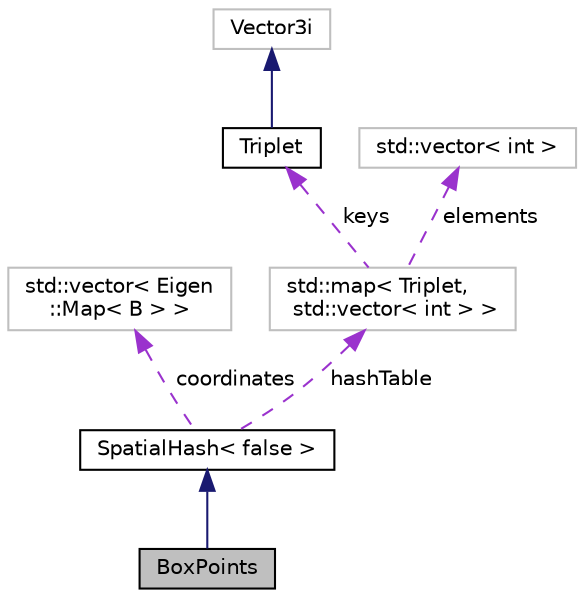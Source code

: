 digraph "BoxPoints"
{
  edge [fontname="Helvetica",fontsize="10",labelfontname="Helvetica",labelfontsize="10"];
  node [fontname="Helvetica",fontsize="10",shape=record];
  Node1 [label="BoxPoints",height=0.2,width=0.4,color="black", fillcolor="grey75", style="filled", fontcolor="black"];
  Node2 -> Node1 [dir="back",color="midnightblue",fontsize="10",style="solid",fontname="Helvetica"];
  Node2 [label="SpatialHash\< false \>",height=0.2,width=0.4,color="black", fillcolor="white", style="filled",URL="$classSpatialHash.html"];
  Node3 -> Node2 [dir="back",color="darkorchid3",fontsize="10",style="dashed",label=" coordinates" ,fontname="Helvetica"];
  Node3 [label="std::vector\< Eigen\l::Map\< B \> \>",height=0.2,width=0.4,color="grey75", fillcolor="white", style="filled"];
  Node4 -> Node2 [dir="back",color="darkorchid3",fontsize="10",style="dashed",label=" hashTable" ,fontname="Helvetica"];
  Node4 [label="std::map\< Triplet,\l std::vector\< int \> \>",height=0.2,width=0.4,color="grey75", fillcolor="white", style="filled"];
  Node5 -> Node4 [dir="back",color="darkorchid3",fontsize="10",style="dashed",label=" keys" ,fontname="Helvetica"];
  Node5 [label="Triplet",height=0.2,width=0.4,color="black", fillcolor="white", style="filled",URL="$classTriplet.html"];
  Node6 -> Node5 [dir="back",color="midnightblue",fontsize="10",style="solid",fontname="Helvetica"];
  Node6 [label="Vector3i",height=0.2,width=0.4,color="grey75", fillcolor="white", style="filled"];
  Node7 -> Node4 [dir="back",color="darkorchid3",fontsize="10",style="dashed",label=" elements" ,fontname="Helvetica"];
  Node7 [label="std::vector\< int \>",height=0.2,width=0.4,color="grey75", fillcolor="white", style="filled"];
}
